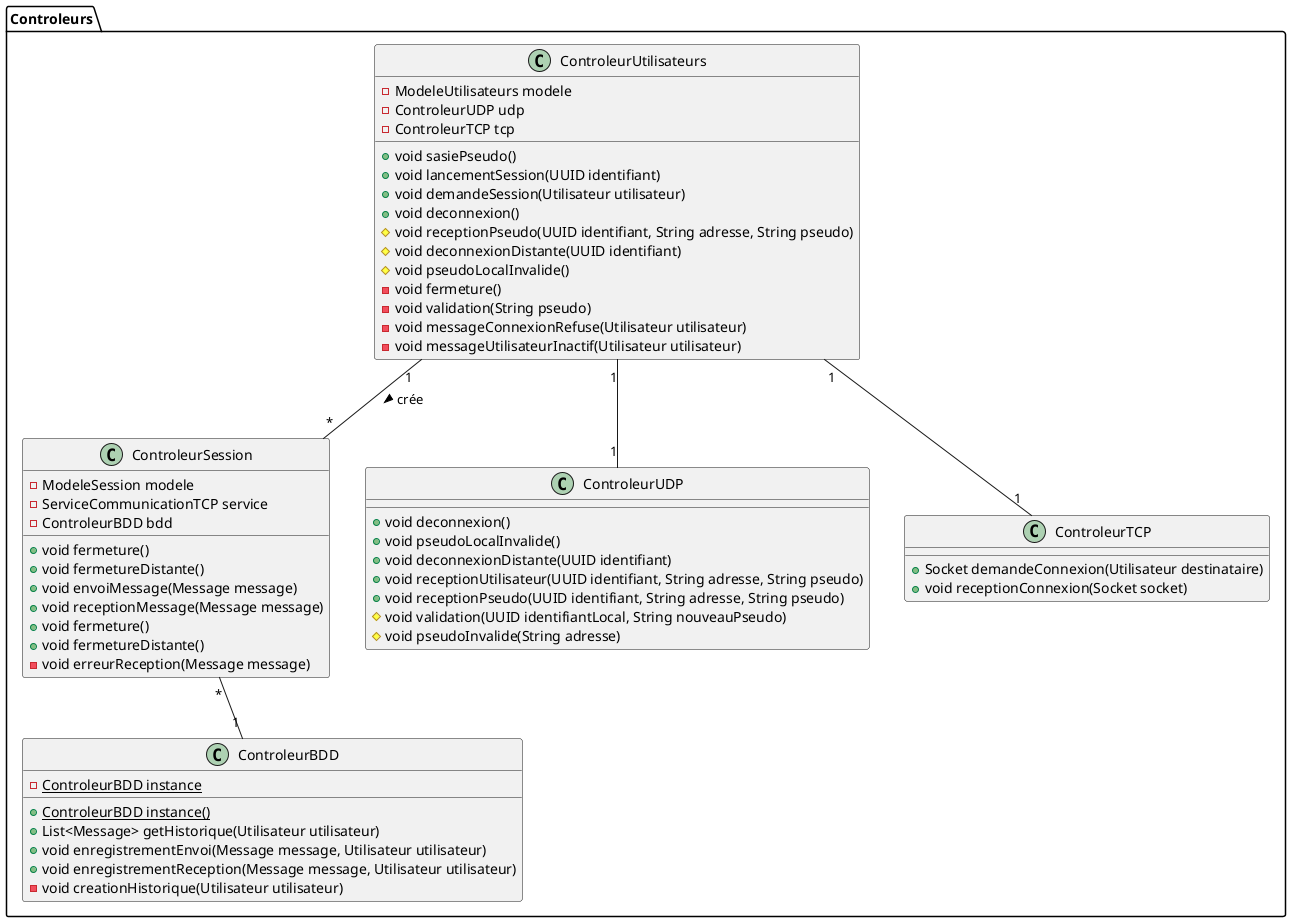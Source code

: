 @startuml controleurs
package "Controleurs" {    
    class ControleurUtilisateurs {        
        - ModeleUtilisateurs modele
        - ControleurUDP udp
        - ControleurTCP tcp
        + void sasiePseudo()
        + void lancementSession(UUID identifiant)
        + void demandeSession(Utilisateur utilisateur)
        + void deconnexion()
        # void receptionPseudo(UUID identifiant, String adresse, String pseudo)
        # void deconnexionDistante(UUID identifiant)
        # void pseudoLocalInvalide()
        - void fermeture()
        - void validation(String pseudo)
        - void messageConnexionRefuse(Utilisateur utilisateur)        
        - void messageUtilisateurInactif(Utilisateur utilisateur)    
    }    
    class ControleurSession {        
        - ModeleSession modele
        - ServiceCommunicationTCP service
        - ControleurBDD bdd
        + void fermeture()
        + void fermetureDistante()
        + void envoiMessage(Message message)
        + void receptionMessage(Message message)
        + void fermeture()
        + void fermetureDistante()
        - void erreurReception(Message message)    
    }    
    class ControleurUDP {
        + void deconnexion()
        + void pseudoLocalInvalide()
        + void deconnexionDistante(UUID identifiant)
        + void receptionUtilisateur(UUID identifiant, String adresse, String pseudo)
        + void receptionPseudo(UUID identifiant, String adresse, String pseudo)
        # void validation(UUID identifiantLocal, String nouveauPseudo)
        # void pseudoInvalide(String adresse)
    }    
    class ControleurTCP {        
        + Socket demandeConnexion(Utilisateur destinataire)
        + void receptionConnexion(Socket socket)
    }
    class ControleurBDD {
        - {static} ControleurBDD instance
        + {static} ControleurBDD instance()
        + List<Message> getHistorique(Utilisateur utilisateur)
        + void enregistrementEnvoi(Message message, Utilisateur utilisateur)        
        + void enregistrementReception(Message message, Utilisateur utilisateur)
        - void creationHistorique(Utilisateur utilisateur)
    }

    ControleurUtilisateurs "1" -- "1" ControleurUDP
    ControleurUtilisateurs "1" -- "1" ControleurTCP
    ControleurUtilisateurs "1" -- "*" ControleurSession : crée >

    ControleurSession "*" -- "1" ControleurBDD
}
@enduml